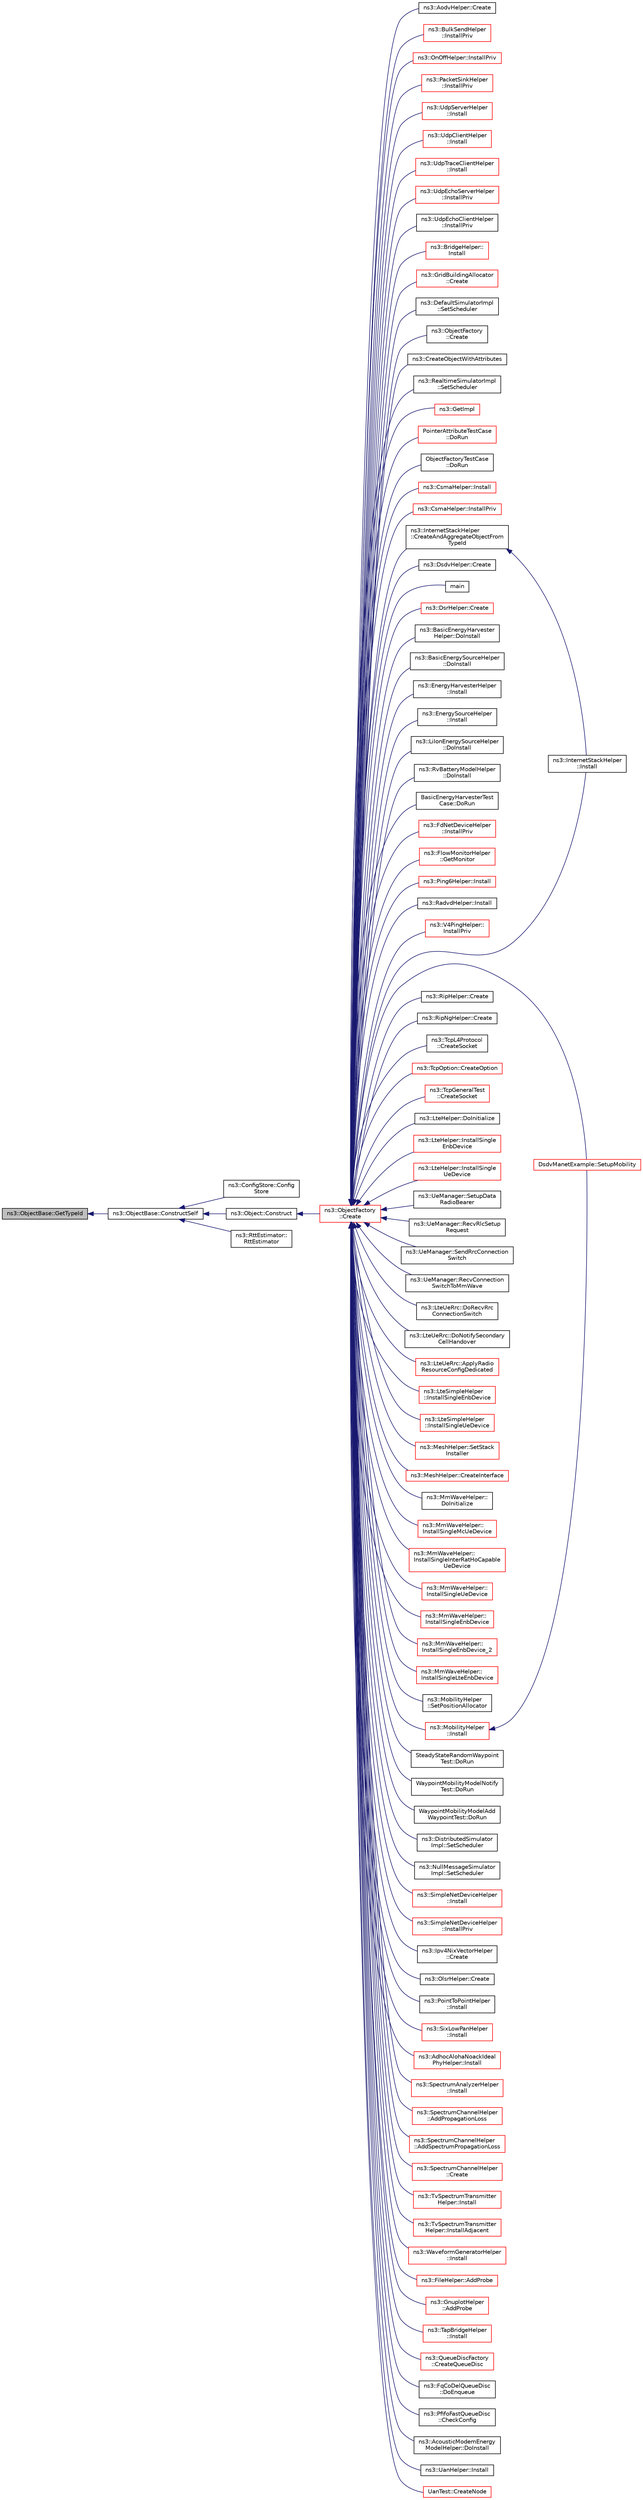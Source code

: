 digraph "ns3::ObjectBase::GetTypeId"
{
  edge [fontname="Helvetica",fontsize="10",labelfontname="Helvetica",labelfontsize="10"];
  node [fontname="Helvetica",fontsize="10",shape=record];
  rankdir="LR";
  Node1 [label="ns3::ObjectBase::GetTypeId",height=0.2,width=0.4,color="black", fillcolor="grey75", style="filled", fontcolor="black"];
  Node1 -> Node2 [dir="back",color="midnightblue",fontsize="10",style="solid"];
  Node2 [label="ns3::ObjectBase::ConstructSelf",height=0.2,width=0.4,color="black", fillcolor="white", style="filled",URL="$d2/dac/classns3_1_1ObjectBase.html#a5cda18dec6d0744cb652a3ed60056958"];
  Node2 -> Node3 [dir="back",color="midnightblue",fontsize="10",style="solid"];
  Node3 [label="ns3::ConfigStore::Config\lStore",height=0.2,width=0.4,color="black", fillcolor="white", style="filled",URL="$da/d51/classns3_1_1ConfigStore.html#ab2c0c2707ae2dc5489acd4cfccd63fd4"];
  Node2 -> Node4 [dir="back",color="midnightblue",fontsize="10",style="solid"];
  Node4 [label="ns3::Object::Construct",height=0.2,width=0.4,color="black", fillcolor="white", style="filled",URL="$d9/d77/classns3_1_1Object.html#a636e8411dc5228771f45c9b805d348fa"];
  Node4 -> Node5 [dir="back",color="midnightblue",fontsize="10",style="solid"];
  Node5 [label="ns3::ObjectFactory\l::Create",height=0.2,width=0.4,color="red", fillcolor="white", style="filled",URL="$d5/d0d/classns3_1_1ObjectFactory.html#a18152e93f0a6fe184ed7300cb31e9896"];
  Node5 -> Node6 [dir="back",color="midnightblue",fontsize="10",style="solid"];
  Node6 [label="ns3::AodvHelper::Create",height=0.2,width=0.4,color="black", fillcolor="white", style="filled",URL="$d9/d4a/classns3_1_1AodvHelper.html#a4e588837b00d654debf150b149216b2d"];
  Node5 -> Node7 [dir="back",color="midnightblue",fontsize="10",style="solid"];
  Node7 [label="ns3::BulkSendHelper\l::InstallPriv",height=0.2,width=0.4,color="red", fillcolor="white", style="filled",URL="$d8/db0/classns3_1_1BulkSendHelper.html#af37244b494c47188464fe9a6f5b60768"];
  Node5 -> Node8 [dir="back",color="midnightblue",fontsize="10",style="solid"];
  Node8 [label="ns3::OnOffHelper::InstallPriv",height=0.2,width=0.4,color="red", fillcolor="white", style="filled",URL="$dd/d6a/classns3_1_1OnOffHelper.html#a590497c3610bcaac6fe3a4abe290bb6d"];
  Node5 -> Node9 [dir="back",color="midnightblue",fontsize="10",style="solid"];
  Node9 [label="ns3::PacketSinkHelper\l::InstallPriv",height=0.2,width=0.4,color="red", fillcolor="white", style="filled",URL="$d2/d7c/classns3_1_1PacketSinkHelper.html#abae857f9a8fcbd64ea5a470d0b980371"];
  Node5 -> Node10 [dir="back",color="midnightblue",fontsize="10",style="solid"];
  Node10 [label="ns3::UdpServerHelper\l::Install",height=0.2,width=0.4,color="red", fillcolor="white", style="filled",URL="$da/de7/classns3_1_1UdpServerHelper.html#a7a92fc7bb7f29540ede727090de225b1"];
  Node5 -> Node11 [dir="back",color="midnightblue",fontsize="10",style="solid"];
  Node11 [label="ns3::UdpClientHelper\l::Install",height=0.2,width=0.4,color="red", fillcolor="white", style="filled",URL="$db/d8a/classns3_1_1UdpClientHelper.html#acf9d93eb6e852b77ac81cf61ba93deb0"];
  Node5 -> Node12 [dir="back",color="midnightblue",fontsize="10",style="solid"];
  Node12 [label="ns3::UdpTraceClientHelper\l::Install",height=0.2,width=0.4,color="red", fillcolor="white", style="filled",URL="$d9/d9b/classns3_1_1UdpTraceClientHelper.html#a4fcfaf13cf6c34bd5742f3a8d29ab8b7"];
  Node5 -> Node13 [dir="back",color="midnightblue",fontsize="10",style="solid"];
  Node13 [label="ns3::UdpEchoServerHelper\l::InstallPriv",height=0.2,width=0.4,color="red", fillcolor="white", style="filled",URL="$de/d07/classns3_1_1UdpEchoServerHelper.html#ae2b4a8f6c0d4c3be9a5be414e82d8bfa"];
  Node5 -> Node14 [dir="back",color="midnightblue",fontsize="10",style="solid"];
  Node14 [label="ns3::UdpEchoClientHelper\l::InstallPriv",height=0.2,width=0.4,color="black", fillcolor="white", style="filled",URL="$d3/d47/classns3_1_1UdpEchoClientHelper.html#a9c2ed5eace3aca363c428dbc867f77ef"];
  Node5 -> Node15 [dir="back",color="midnightblue",fontsize="10",style="solid"];
  Node15 [label="ns3::BridgeHelper::\lInstall",height=0.2,width=0.4,color="red", fillcolor="white", style="filled",URL="$d5/d19/classns3_1_1BridgeHelper.html#aba53f6381b7adda00d9163840b072fa6"];
  Node5 -> Node16 [dir="back",color="midnightblue",fontsize="10",style="solid"];
  Node16 [label="ns3::GridBuildingAllocator\l::Create",height=0.2,width=0.4,color="red", fillcolor="white", style="filled",URL="$d5/df7/classns3_1_1GridBuildingAllocator.html#a83fa0127117f8e23a42ad7ab5b42e7cc"];
  Node5 -> Node17 [dir="back",color="midnightblue",fontsize="10",style="solid"];
  Node17 [label="ns3::DefaultSimulatorImpl\l::SetScheduler",height=0.2,width=0.4,color="black", fillcolor="white", style="filled",URL="$de/d04/classns3_1_1DefaultSimulatorImpl.html#a96241d5a8259aecbd9ad08ccd54c8708"];
  Node5 -> Node18 [dir="back",color="midnightblue",fontsize="10",style="solid"];
  Node18 [label="ns3::ObjectFactory\l::Create",height=0.2,width=0.4,color="black", fillcolor="white", style="filled",URL="$d5/d0d/classns3_1_1ObjectFactory.html#a87f49a6ba741eaf6314b827ee46e9fb0"];
  Node5 -> Node19 [dir="back",color="midnightblue",fontsize="10",style="solid"];
  Node19 [label="ns3::CreateObjectWithAttributes",height=0.2,width=0.4,color="black", fillcolor="white", style="filled",URL="$d8/d36/group__object.html#ga4b90e30f6cf96f37d4a646f3fc62cd06"];
  Node5 -> Node20 [dir="back",color="midnightblue",fontsize="10",style="solid"];
  Node20 [label="ns3::RealtimeSimulatorImpl\l::SetScheduler",height=0.2,width=0.4,color="black", fillcolor="white", style="filled",URL="$da/d73/classns3_1_1RealtimeSimulatorImpl.html#a78a2ca944f07e650018ce86c71986b3e"];
  Node5 -> Node21 [dir="back",color="midnightblue",fontsize="10",style="solid"];
  Node21 [label="ns3::GetImpl",height=0.2,width=0.4,color="red", fillcolor="white", style="filled",URL="$d4/d8b/group__simulator.html#ga42eb4eddad41528d4d99794a3dae3fd0",tooltip="Get the SimulatorImpl singleton. "];
  Node5 -> Node22 [dir="back",color="midnightblue",fontsize="10",style="solid"];
  Node22 [label="PointerAttributeTestCase\l::DoRun",height=0.2,width=0.4,color="red", fillcolor="white", style="filled",URL="$db/db3/classPointerAttributeTestCase.html#a4dd7258b7c7146be0a0ba69b9b5633d9",tooltip="Implementation to actually run this TestCase. "];
  Node5 -> Node23 [dir="back",color="midnightblue",fontsize="10",style="solid"];
  Node23 [label="ObjectFactoryTestCase\l::DoRun",height=0.2,width=0.4,color="black", fillcolor="white", style="filled",URL="$dd/db2/classObjectFactoryTestCase.html#ab6f760c13e727b5ca3205d5f28ea04f4",tooltip="Implementation to actually run this TestCase. "];
  Node5 -> Node24 [dir="back",color="midnightblue",fontsize="10",style="solid"];
  Node24 [label="ns3::CsmaHelper::Install",height=0.2,width=0.4,color="red", fillcolor="white", style="filled",URL="$d9/dbd/classns3_1_1CsmaHelper.html#af79a91372595230b0817200270ab84e7"];
  Node5 -> Node25 [dir="back",color="midnightblue",fontsize="10",style="solid"];
  Node25 [label="ns3::CsmaHelper::InstallPriv",height=0.2,width=0.4,color="red", fillcolor="white", style="filled",URL="$d9/dbd/classns3_1_1CsmaHelper.html#a9376eef03ab0534ce090b6ad135eb9c3"];
  Node5 -> Node26 [dir="back",color="midnightblue",fontsize="10",style="solid"];
  Node26 [label="DsdvManetExample::SetupMobility",height=0.2,width=0.4,color="red", fillcolor="white", style="filled",URL="$d3/d2a/classDsdvManetExample.html#ac515dc772b05a1a46122c97406c9d655"];
  Node5 -> Node27 [dir="back",color="midnightblue",fontsize="10",style="solid"];
  Node27 [label="ns3::DsdvHelper::Create",height=0.2,width=0.4,color="black", fillcolor="white", style="filled",URL="$d5/da7/classns3_1_1DsdvHelper.html#a3ddb5f954a8c681cf8d1b0bee78f772f"];
  Node5 -> Node28 [dir="back",color="midnightblue",fontsize="10",style="solid"];
  Node28 [label="main",height=0.2,width=0.4,color="black", fillcolor="white", style="filled",URL="$da/d74/dsr_8cc.html#a0ddf1224851353fc92bfbff6f499fa97"];
  Node5 -> Node29 [dir="back",color="midnightblue",fontsize="10",style="solid"];
  Node29 [label="ns3::DsrHelper::Create",height=0.2,width=0.4,color="red", fillcolor="white", style="filled",URL="$d2/d31/classns3_1_1DsrHelper.html#ad855c0aae21f5a7d6cc5ed6d31ac5034"];
  Node5 -> Node30 [dir="back",color="midnightblue",fontsize="10",style="solid"];
  Node30 [label="ns3::BasicEnergyHarvester\lHelper::DoInstall",height=0.2,width=0.4,color="black", fillcolor="white", style="filled",URL="$d2/d75/classns3_1_1BasicEnergyHarvesterHelper.html#a42ace98248e4b698ef6215bbfc6ad1e3"];
  Node5 -> Node31 [dir="back",color="midnightblue",fontsize="10",style="solid"];
  Node31 [label="ns3::BasicEnergySourceHelper\l::DoInstall",height=0.2,width=0.4,color="black", fillcolor="white", style="filled",URL="$d2/de0/classns3_1_1BasicEnergySourceHelper.html#af7d2739bd037fe4d2bbd0ca3800bf143"];
  Node5 -> Node32 [dir="back",color="midnightblue",fontsize="10",style="solid"];
  Node32 [label="ns3::EnergyHarvesterHelper\l::Install",height=0.2,width=0.4,color="black", fillcolor="white", style="filled",URL="$d5/dbd/classns3_1_1EnergyHarvesterHelper.html#a84cf9de6031011a94e84b44b7741eb91"];
  Node5 -> Node33 [dir="back",color="midnightblue",fontsize="10",style="solid"];
  Node33 [label="ns3::EnergySourceHelper\l::Install",height=0.2,width=0.4,color="black", fillcolor="white", style="filled",URL="$d5/db5/classns3_1_1EnergySourceHelper.html#a68818ee5bdc399fcf9023757355688a6"];
  Node5 -> Node34 [dir="back",color="midnightblue",fontsize="10",style="solid"];
  Node34 [label="ns3::LiIonEnergySourceHelper\l::DoInstall",height=0.2,width=0.4,color="black", fillcolor="white", style="filled",URL="$d3/d9f/classns3_1_1LiIonEnergySourceHelper.html#a7ffdcf165c662ba803efb41a52988823"];
  Node5 -> Node35 [dir="back",color="midnightblue",fontsize="10",style="solid"];
  Node35 [label="ns3::RvBatteryModelHelper\l::DoInstall",height=0.2,width=0.4,color="black", fillcolor="white", style="filled",URL="$d0/d83/classns3_1_1RvBatteryModelHelper.html#aceba08f2b9500b33f225b0abcd2ec65b"];
  Node5 -> Node36 [dir="back",color="midnightblue",fontsize="10",style="solid"];
  Node36 [label="BasicEnergyHarvesterTest\lCase::DoRun",height=0.2,width=0.4,color="black", fillcolor="white", style="filled",URL="$d7/da4/classBasicEnergyHarvesterTestCase.html#a0ccc441de009ad419be183aae7398576",tooltip="Implementation to actually run this TestCase. "];
  Node5 -> Node37 [dir="back",color="midnightblue",fontsize="10",style="solid"];
  Node37 [label="ns3::FdNetDeviceHelper\l::InstallPriv",height=0.2,width=0.4,color="red", fillcolor="white", style="filled",URL="$d1/def/classns3_1_1FdNetDeviceHelper.html#adf0e4f64b03f7203f7080b50f412a970"];
  Node5 -> Node38 [dir="back",color="midnightblue",fontsize="10",style="solid"];
  Node38 [label="ns3::FlowMonitorHelper\l::GetMonitor",height=0.2,width=0.4,color="red", fillcolor="white", style="filled",URL="$d5/d2d/classns3_1_1FlowMonitorHelper.html#aa250a2bd2fe270cd743caf1cce482a86",tooltip="Retrieve the FlowMonitor object created by the Install* methods. "];
  Node5 -> Node39 [dir="back",color="midnightblue",fontsize="10",style="solid"];
  Node39 [label="ns3::Ping6Helper::Install",height=0.2,width=0.4,color="red", fillcolor="white", style="filled",URL="$d4/dd1/classns3_1_1Ping6Helper.html#a3f450b54b353b5181dec6c6d69733e0a",tooltip="Install the application in Nodes. "];
  Node5 -> Node40 [dir="back",color="midnightblue",fontsize="10",style="solid"];
  Node40 [label="ns3::RadvdHelper::Install",height=0.2,width=0.4,color="black", fillcolor="white", style="filled",URL="$dc/d24/classns3_1_1RadvdHelper.html#ac0d0b33362b5bf0b852f01623f952ab1",tooltip="Install the application in a Node. "];
  Node5 -> Node41 [dir="back",color="midnightblue",fontsize="10",style="solid"];
  Node41 [label="ns3::V4PingHelper::\lInstallPriv",height=0.2,width=0.4,color="red", fillcolor="white", style="filled",URL="$d6/dc4/classns3_1_1V4PingHelper.html#ac1e337798f860d0a311ae6c75c43bb43",tooltip="Do the actual application installation in the node. "];
  Node5 -> Node42 [dir="back",color="midnightblue",fontsize="10",style="solid"];
  Node42 [label="ns3::InternetStackHelper\l::CreateAndAggregateObjectFrom\lTypeId",height=0.2,width=0.4,color="black", fillcolor="white", style="filled",URL="$da/d33/classns3_1_1InternetStackHelper.html#a6605ba9c1bbfdf9ebe09c5dbcfce2451",tooltip="create an object from its TypeId and aggregates it to the node "];
  Node42 -> Node43 [dir="back",color="midnightblue",fontsize="10",style="solid"];
  Node43 [label="ns3::InternetStackHelper\l::Install",height=0.2,width=0.4,color="black", fillcolor="white", style="filled",URL="$da/d33/classns3_1_1InternetStackHelper.html#a14b0da37b1617255bf1078c11a108dce"];
  Node5 -> Node43 [dir="back",color="midnightblue",fontsize="10",style="solid"];
  Node5 -> Node44 [dir="back",color="midnightblue",fontsize="10",style="solid"];
  Node44 [label="ns3::RipHelper::Create",height=0.2,width=0.4,color="black", fillcolor="white", style="filled",URL="$db/d9d/classns3_1_1RipHelper.html#af9b89490714b2f494beec7a0f628346b"];
  Node5 -> Node45 [dir="back",color="midnightblue",fontsize="10",style="solid"];
  Node45 [label="ns3::RipNgHelper::Create",height=0.2,width=0.4,color="black", fillcolor="white", style="filled",URL="$d8/dbc/classns3_1_1RipNgHelper.html#a92474bbd2a8816e8e847deb32f240525"];
  Node5 -> Node46 [dir="back",color="midnightblue",fontsize="10",style="solid"];
  Node46 [label="ns3::TcpL4Protocol\l::CreateSocket",height=0.2,width=0.4,color="black", fillcolor="white", style="filled",URL="$df/dc9/classns3_1_1TcpL4Protocol.html#ae5d3e3fd9fa44cc80d3ae5f62e4dfb82",tooltip="Create a TCP socket using the specified congestion control algorithm TypeId. "];
  Node5 -> Node47 [dir="back",color="midnightblue",fontsize="10",style="solid"];
  Node47 [label="ns3::TcpOption::CreateOption",height=0.2,width=0.4,color="red", fillcolor="white", style="filled",URL="$d0/dd7/classns3_1_1TcpOption.html#a342764c94f23eae9c093534312f7a5d4",tooltip="Creates an option. "];
  Node5 -> Node48 [dir="back",color="midnightblue",fontsize="10",style="solid"];
  Node48 [label="ns3::TcpGeneralTest\l::CreateSocket",height=0.2,width=0.4,color="red", fillcolor="white", style="filled",URL="$d2/dfd/classns3_1_1TcpGeneralTest.html#a6db100da714de812ebab9756f9139c9a",tooltip="Create a socket. "];
  Node5 -> Node49 [dir="back",color="midnightblue",fontsize="10",style="solid"];
  Node49 [label="ns3::LteHelper::DoInitialize",height=0.2,width=0.4,color="black", fillcolor="white", style="filled",URL="$d6/d63/classns3_1_1LteHelper.html#a4acf9e9b86dc00f643a54d3e34b4c315"];
  Node5 -> Node50 [dir="back",color="midnightblue",fontsize="10",style="solid"];
  Node50 [label="ns3::LteHelper::InstallSingle\lEnbDevice",height=0.2,width=0.4,color="red", fillcolor="white", style="filled",URL="$d6/d63/classns3_1_1LteHelper.html#afac168014c3a4ac5c30bfd7c1d09cb96"];
  Node5 -> Node51 [dir="back",color="midnightblue",fontsize="10",style="solid"];
  Node51 [label="ns3::LteHelper::InstallSingle\lUeDevice",height=0.2,width=0.4,color="red", fillcolor="white", style="filled",URL="$d6/d63/classns3_1_1LteHelper.html#afa6e13db5742241f48f8f4b8533b67f6"];
  Node5 -> Node52 [dir="back",color="midnightblue",fontsize="10",style="solid"];
  Node52 [label="ns3::UeManager::SetupData\lRadioBearer",height=0.2,width=0.4,color="black", fillcolor="white", style="filled",URL="$de/d99/classns3_1_1UeManager.html#a75f49cd54eb63c79c696779aa518cf19"];
  Node5 -> Node53 [dir="back",color="midnightblue",fontsize="10",style="solid"];
  Node53 [label="ns3::UeManager::RecvRlcSetup\lRequest",height=0.2,width=0.4,color="black", fillcolor="white", style="filled",URL="$de/d99/classns3_1_1UeManager.html#a52d52fa9ab13eecfc3ccf82262e03e1c"];
  Node5 -> Node54 [dir="back",color="midnightblue",fontsize="10",style="solid"];
  Node54 [label="ns3::UeManager::SendRrcConnection\lSwitch",height=0.2,width=0.4,color="black", fillcolor="white", style="filled",URL="$de/d99/classns3_1_1UeManager.html#ab36bf5ac97f7023d2ef825124f95f839"];
  Node5 -> Node55 [dir="back",color="midnightblue",fontsize="10",style="solid"];
  Node55 [label="ns3::UeManager::RecvConnection\lSwitchToMmWave",height=0.2,width=0.4,color="black", fillcolor="white", style="filled",URL="$de/d99/classns3_1_1UeManager.html#a258642f79552f6e9ac3116470085286e"];
  Node5 -> Node56 [dir="back",color="midnightblue",fontsize="10",style="solid"];
  Node56 [label="ns3::LteUeRrc::DoRecvRrc\lConnectionSwitch",height=0.2,width=0.4,color="black", fillcolor="white", style="filled",URL="$d7/d1c/classns3_1_1LteUeRrc.html#a7d1bed1ac9bb691c81591d16d21206a0",tooltip="Part of the RRC protocol. Implement the LteUeRrcSapProvider:;RecvRrcConnectionSwitch interface..."];
  Node5 -> Node57 [dir="back",color="midnightblue",fontsize="10",style="solid"];
  Node57 [label="ns3::LteUeRrc::DoNotifySecondary\lCellHandover",height=0.2,width=0.4,color="black", fillcolor="white", style="filled",URL="$d7/d1c/classns3_1_1LteUeRrc.html#a267060251aa6f801b7b1b1b69b7aa889"];
  Node5 -> Node58 [dir="back",color="midnightblue",fontsize="10",style="solid"];
  Node58 [label="ns3::LteUeRrc::ApplyRadio\lResourceConfigDedicated",height=0.2,width=0.4,color="red", fillcolor="white", style="filled",URL="$d7/d1c/classns3_1_1LteUeRrc.html#af7c2bc93366a56a35793c3ef6bce5ce3"];
  Node5 -> Node59 [dir="back",color="midnightblue",fontsize="10",style="solid"];
  Node59 [label="ns3::LteSimpleHelper\l::InstallSingleEnbDevice",height=0.2,width=0.4,color="red", fillcolor="white", style="filled",URL="$de/d73/classns3_1_1LteSimpleHelper.html#a11fa8933e6487a366ed4a9652c3b2950"];
  Node5 -> Node60 [dir="back",color="midnightblue",fontsize="10",style="solid"];
  Node60 [label="ns3::LteSimpleHelper\l::InstallSingleUeDevice",height=0.2,width=0.4,color="red", fillcolor="white", style="filled",URL="$de/d73/classns3_1_1LteSimpleHelper.html#a4416da6e8b2bb30909b32b9a82dfd4c0"];
  Node5 -> Node61 [dir="back",color="midnightblue",fontsize="10",style="solid"];
  Node61 [label="ns3::MeshHelper::SetStack\lInstaller",height=0.2,width=0.4,color="red", fillcolor="white", style="filled",URL="$dd/dd0/classns3_1_1MeshHelper.html#ac1074aff829d0cde1659bdef572880ca"];
  Node5 -> Node62 [dir="back",color="midnightblue",fontsize="10",style="solid"];
  Node62 [label="ns3::MeshHelper::CreateInterface",height=0.2,width=0.4,color="red", fillcolor="white", style="filled",URL="$dd/dd0/classns3_1_1MeshHelper.html#accb4af36cfa3563ff53aa8a3dc085d94"];
  Node5 -> Node63 [dir="back",color="midnightblue",fontsize="10",style="solid"];
  Node63 [label="ns3::MmWaveHelper::\lDoInitialize",height=0.2,width=0.4,color="black", fillcolor="white", style="filled",URL="$dd/d6b/classns3_1_1MmWaveHelper.html#adfc73e7ce8c8bf424516670fd3c19592"];
  Node5 -> Node64 [dir="back",color="midnightblue",fontsize="10",style="solid"];
  Node64 [label="ns3::MmWaveHelper::\lInstallSingleMcUeDevice",height=0.2,width=0.4,color="red", fillcolor="white", style="filled",URL="$dd/d6b/classns3_1_1MmWaveHelper.html#a236cf69b7851d5bdf0c532c47dd19bd5"];
  Node5 -> Node65 [dir="back",color="midnightblue",fontsize="10",style="solid"];
  Node65 [label="ns3::MmWaveHelper::\lInstallSingleInterRatHoCapable\lUeDevice",height=0.2,width=0.4,color="red", fillcolor="white", style="filled",URL="$dd/d6b/classns3_1_1MmWaveHelper.html#ab39af31d58b43a27347c95ef8f999591"];
  Node5 -> Node66 [dir="back",color="midnightblue",fontsize="10",style="solid"];
  Node66 [label="ns3::MmWaveHelper::\lInstallSingleUeDevice",height=0.2,width=0.4,color="red", fillcolor="white", style="filled",URL="$dd/d6b/classns3_1_1MmWaveHelper.html#a2a37293b8b5542851f3c74cec20d44df"];
  Node5 -> Node67 [dir="back",color="midnightblue",fontsize="10",style="solid"];
  Node67 [label="ns3::MmWaveHelper::\lInstallSingleEnbDevice",height=0.2,width=0.4,color="red", fillcolor="white", style="filled",URL="$dd/d6b/classns3_1_1MmWaveHelper.html#a3198d03edd662d9d9e46f5895f0217db"];
  Node5 -> Node68 [dir="back",color="midnightblue",fontsize="10",style="solid"];
  Node68 [label="ns3::MmWaveHelper::\lInstallSingleEnbDevice_2",height=0.2,width=0.4,color="red", fillcolor="white", style="filled",URL="$dd/d6b/classns3_1_1MmWaveHelper.html#a9e8fdb55ce66ac62798d0707edb9d871"];
  Node5 -> Node69 [dir="back",color="midnightblue",fontsize="10",style="solid"];
  Node69 [label="ns3::MmWaveHelper::\lInstallSingleLteEnbDevice",height=0.2,width=0.4,color="red", fillcolor="white", style="filled",URL="$dd/d6b/classns3_1_1MmWaveHelper.html#aaeb59f78f5681d696fe4b3ddea022406"];
  Node5 -> Node70 [dir="back",color="midnightblue",fontsize="10",style="solid"];
  Node70 [label="ns3::MobilityHelper\l::SetPositionAllocator",height=0.2,width=0.4,color="black", fillcolor="white", style="filled",URL="$d8/def/classns3_1_1MobilityHelper.html#a8301233f4c276cdf9a6ff6baca182bd2"];
  Node5 -> Node71 [dir="back",color="midnightblue",fontsize="10",style="solid"];
  Node71 [label="ns3::MobilityHelper\l::Install",height=0.2,width=0.4,color="red", fillcolor="white", style="filled",URL="$d8/def/classns3_1_1MobilityHelper.html#a07737960ee95c0777109cf2994dd97ae",tooltip="\"Layout\" a single node according to the current position allocator type. "];
  Node71 -> Node26 [dir="back",color="midnightblue",fontsize="10",style="solid"];
  Node5 -> Node72 [dir="back",color="midnightblue",fontsize="10",style="solid"];
  Node72 [label="SteadyStateRandomWaypoint\lTest::DoRun",height=0.2,width=0.4,color="black", fillcolor="white", style="filled",URL="$db/d67/classSteadyStateRandomWaypointTest.html#a06b559358eab241daa3a937a038729df",tooltip="Implementation to actually run this TestCase. "];
  Node5 -> Node73 [dir="back",color="midnightblue",fontsize="10",style="solid"];
  Node73 [label="WaypointMobilityModelNotify\lTest::DoRun",height=0.2,width=0.4,color="black", fillcolor="white", style="filled",URL="$d6/df3/classWaypointMobilityModelNotifyTest.html#a3806dd9c9361141fade8ce51021e33ff",tooltip="Implementation to actually run this TestCase. "];
  Node5 -> Node74 [dir="back",color="midnightblue",fontsize="10",style="solid"];
  Node74 [label="WaypointMobilityModelAdd\lWaypointTest::DoRun",height=0.2,width=0.4,color="black", fillcolor="white", style="filled",URL="$d7/d3d/classWaypointMobilityModelAddWaypointTest.html#afab2502065d56508a1c71a8c78115c25",tooltip="Implementation to actually run this TestCase. "];
  Node5 -> Node75 [dir="back",color="midnightblue",fontsize="10",style="solid"];
  Node75 [label="ns3::DistributedSimulator\lImpl::SetScheduler",height=0.2,width=0.4,color="black", fillcolor="white", style="filled",URL="$d7/df7/classns3_1_1DistributedSimulatorImpl.html#ab30dedff30255b2a6ccd71e58010ac6e"];
  Node5 -> Node76 [dir="back",color="midnightblue",fontsize="10",style="solid"];
  Node76 [label="ns3::NullMessageSimulator\lImpl::SetScheduler",height=0.2,width=0.4,color="black", fillcolor="white", style="filled",URL="$db/dea/classns3_1_1NullMessageSimulatorImpl.html#a41a3b29c50b30e5a368824aa74819398"];
  Node5 -> Node77 [dir="back",color="midnightblue",fontsize="10",style="solid"];
  Node77 [label="ns3::SimpleNetDeviceHelper\l::Install",height=0.2,width=0.4,color="red", fillcolor="white", style="filled",URL="$d5/d81/classns3_1_1SimpleNetDeviceHelper.html#a35bed9cee32d306362d3e24dfeef4513"];
  Node5 -> Node78 [dir="back",color="midnightblue",fontsize="10",style="solid"];
  Node78 [label="ns3::SimpleNetDeviceHelper\l::InstallPriv",height=0.2,width=0.4,color="red", fillcolor="white", style="filled",URL="$d5/d81/classns3_1_1SimpleNetDeviceHelper.html#a9e4668526669e31a0da0c94f5ebb55ba"];
  Node5 -> Node79 [dir="back",color="midnightblue",fontsize="10",style="solid"];
  Node79 [label="ns3::Ipv4NixVectorHelper\l::Create",height=0.2,width=0.4,color="black", fillcolor="white", style="filled",URL="$da/d72/classns3_1_1Ipv4NixVectorHelper.html#a803ebba1b96868068ae0c23b26ae0325"];
  Node5 -> Node80 [dir="back",color="midnightblue",fontsize="10",style="solid"];
  Node80 [label="ns3::OlsrHelper::Create",height=0.2,width=0.4,color="black", fillcolor="white", style="filled",URL="$d5/d00/classns3_1_1OlsrHelper.html#abf3f54af63afa19675712bee4934ad82"];
  Node5 -> Node81 [dir="back",color="midnightblue",fontsize="10",style="solid"];
  Node81 [label="ns3::PointToPointHelper\l::Install",height=0.2,width=0.4,color="black", fillcolor="white", style="filled",URL="$d5/d0d/classns3_1_1PointToPointHelper.html#aecfc3e7bc34a5fa9707b26df08ef913a"];
  Node5 -> Node82 [dir="back",color="midnightblue",fontsize="10",style="solid"];
  Node82 [label="ns3::SixLowPanHelper\l::Install",height=0.2,width=0.4,color="red", fillcolor="white", style="filled",URL="$de/d23/classns3_1_1SixLowPanHelper.html#a638d855fa28d59736b59446aefccf7b3",tooltip="Install the SixLoWPAN stack on top of an existing NetDevice. "];
  Node5 -> Node83 [dir="back",color="midnightblue",fontsize="10",style="solid"];
  Node83 [label="ns3::AdhocAlohaNoackIdeal\lPhyHelper::Install",height=0.2,width=0.4,color="red", fillcolor="white", style="filled",URL="$d6/d7d/classns3_1_1AdhocAlohaNoackIdealPhyHelper.html#a0b9cb9d602fd1027f7f39a776e745abe"];
  Node5 -> Node84 [dir="back",color="midnightblue",fontsize="10",style="solid"];
  Node84 [label="ns3::SpectrumAnalyzerHelper\l::Install",height=0.2,width=0.4,color="red", fillcolor="white", style="filled",URL="$d6/d5d/classns3_1_1SpectrumAnalyzerHelper.html#a64479eb63eb6b5ad5536ee8ecf2c717a"];
  Node5 -> Node85 [dir="back",color="midnightblue",fontsize="10",style="solid"];
  Node85 [label="ns3::SpectrumChannelHelper\l::AddPropagationLoss",height=0.2,width=0.4,color="red", fillcolor="white", style="filled",URL="$d5/d9c/classns3_1_1SpectrumChannelHelper.html#ab23845170770bda5be7ee8a2b42c452b"];
  Node5 -> Node86 [dir="back",color="midnightblue",fontsize="10",style="solid"];
  Node86 [label="ns3::SpectrumChannelHelper\l::AddSpectrumPropagationLoss",height=0.2,width=0.4,color="red", fillcolor="white", style="filled",URL="$d5/d9c/classns3_1_1SpectrumChannelHelper.html#a135e8ad3b8399671db56d112929f9611"];
  Node5 -> Node87 [dir="back",color="midnightblue",fontsize="10",style="solid"];
  Node87 [label="ns3::SpectrumChannelHelper\l::Create",height=0.2,width=0.4,color="red", fillcolor="white", style="filled",URL="$d5/d9c/classns3_1_1SpectrumChannelHelper.html#a419ea84f5046763085f94f38af319fb9"];
  Node5 -> Node88 [dir="back",color="midnightblue",fontsize="10",style="solid"];
  Node88 [label="ns3::TvSpectrumTransmitter\lHelper::Install",height=0.2,width=0.4,color="red", fillcolor="white", style="filled",URL="$d9/d54/classns3_1_1TvSpectrumTransmitterHelper.html#af745c914e5162e1d07d88d889f92942a"];
  Node5 -> Node89 [dir="back",color="midnightblue",fontsize="10",style="solid"];
  Node89 [label="ns3::TvSpectrumTransmitter\lHelper::InstallAdjacent",height=0.2,width=0.4,color="red", fillcolor="white", style="filled",URL="$d9/d54/classns3_1_1TvSpectrumTransmitterHelper.html#a671aa2a952822ecf3a74db1e7f643541"];
  Node5 -> Node90 [dir="back",color="midnightblue",fontsize="10",style="solid"];
  Node90 [label="ns3::WaveformGeneratorHelper\l::Install",height=0.2,width=0.4,color="red", fillcolor="white", style="filled",URL="$d8/d01/classns3_1_1WaveformGeneratorHelper.html#a61d491cf9b6488bf5ff1b7ae2f245eb0"];
  Node5 -> Node91 [dir="back",color="midnightblue",fontsize="10",style="solid"];
  Node91 [label="ns3::FileHelper::AddProbe",height=0.2,width=0.4,color="red", fillcolor="white", style="filled",URL="$d4/ded/classns3_1_1FileHelper.html#a9783aea2aed4b310288ed1b79af1f66e",tooltip="Adds a probe to be used to write values to files. "];
  Node5 -> Node92 [dir="back",color="midnightblue",fontsize="10",style="solid"];
  Node92 [label="ns3::GnuplotHelper\l::AddProbe",height=0.2,width=0.4,color="red", fillcolor="white", style="filled",URL="$de/d3f/classns3_1_1GnuplotHelper.html#ad5e798aeffe53074d5792ee2d33561ec",tooltip="Adds a probe to be used to make the plot. "];
  Node5 -> Node93 [dir="back",color="midnightblue",fontsize="10",style="solid"];
  Node93 [label="ns3::TapBridgeHelper\l::Install",height=0.2,width=0.4,color="red", fillcolor="white", style="filled",URL="$db/d2f/classns3_1_1TapBridgeHelper.html#a3bc88e67e28990845ce6cab3e7cafd6e"];
  Node5 -> Node94 [dir="back",color="midnightblue",fontsize="10",style="solid"];
  Node94 [label="ns3::QueueDiscFactory\l::CreateQueueDisc",height=0.2,width=0.4,color="red", fillcolor="white", style="filled",URL="$da/d95/classns3_1_1QueueDiscFactory.html#a54976e363c67dc502dc67bafbdb59669",tooltip="Create a queue disc with the currently stored configuration. "];
  Node5 -> Node95 [dir="back",color="midnightblue",fontsize="10",style="solid"];
  Node95 [label="ns3::FqCoDelQueueDisc\l::DoEnqueue",height=0.2,width=0.4,color="black", fillcolor="white", style="filled",URL="$d3/df2/classns3_1_1FqCoDelQueueDisc.html#a9763ff304b86d8c3d2f951d20e102d0a"];
  Node5 -> Node96 [dir="back",color="midnightblue",fontsize="10",style="solid"];
  Node96 [label="ns3::PfifoFastQueueDisc\l::CheckConfig",height=0.2,width=0.4,color="black", fillcolor="white", style="filled",URL="$d4/da2/classns3_1_1PfifoFastQueueDisc.html#a9fa5e68b79b7431cd734f4e8845bdced"];
  Node5 -> Node97 [dir="back",color="midnightblue",fontsize="10",style="solid"];
  Node97 [label="ns3::AcousticModemEnergy\lModelHelper::DoInstall",height=0.2,width=0.4,color="black", fillcolor="white", style="filled",URL="$d0/d86/classns3_1_1AcousticModemEnergyModelHelper.html#a41d8f30d304f1431dcbd7b62ebc904da"];
  Node5 -> Node98 [dir="back",color="midnightblue",fontsize="10",style="solid"];
  Node98 [label="ns3::UanHelper::Install",height=0.2,width=0.4,color="black", fillcolor="white", style="filled",URL="$d3/d8d/classns3_1_1UanHelper.html#a30e0ba40909ec03e846c5c041c93c2df"];
  Node5 -> Node99 [dir="back",color="midnightblue",fontsize="10",style="solid"];
  Node99 [label="UanTest::CreateNode",height=0.2,width=0.4,color="red", fillcolor="white", style="filled",URL="$de/df2/classUanTest.html#a4439b6676512b774fb9b2f2f0dd4cfce"];
  Node2 -> Node100 [dir="back",color="midnightblue",fontsize="10",style="solid"];
  Node100 [label="ns3::RttEstimator::\lRttEstimator",height=0.2,width=0.4,color="black", fillcolor="white", style="filled",URL="$da/d1f/classns3_1_1RttEstimator.html#a86696ed57483bf9e19abbf6978c46581"];
}
